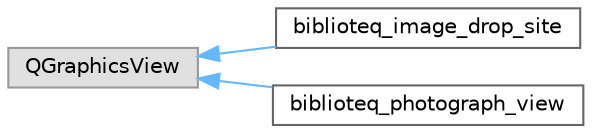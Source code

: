 digraph "Graphical Class Hierarchy"
{
 // LATEX_PDF_SIZE
  bgcolor="transparent";
  edge [fontname=Helvetica,fontsize=10,labelfontname=Helvetica,labelfontsize=10];
  node [fontname=Helvetica,fontsize=10,shape=box,height=0.2,width=0.4];
  rankdir="LR";
  Node0 [id="Node000000",label="QGraphicsView",height=0.2,width=0.4,color="grey60", fillcolor="#E0E0E0", style="filled",tooltip=" "];
  Node0 -> Node1 [id="edge36_Node000000_Node000001",dir="back",color="steelblue1",style="solid",tooltip=" "];
  Node1 [id="Node000001",label="biblioteq_image_drop_site",height=0.2,width=0.4,color="grey40", fillcolor="white", style="filled",URL="$classbiblioteq__image__drop__site.html",tooltip=" "];
  Node0 -> Node2 [id="edge37_Node000000_Node000002",dir="back",color="steelblue1",style="solid",tooltip=" "];
  Node2 [id="Node000002",label="biblioteq_photograph_view",height=0.2,width=0.4,color="grey40", fillcolor="white", style="filled",URL="$classbiblioteq__photograph__view.html",tooltip=" "];
}

